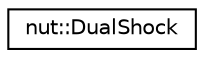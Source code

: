 digraph "クラス階層図"
{
 // LATEX_PDF_SIZE
  edge [fontname="Helvetica",fontsize="10",labelfontname="Helvetica",labelfontsize="10"];
  node [fontname="Helvetica",fontsize="10",shape=record];
  rankdir="LR";
  Node0 [label="nut::DualShock",height=0.2,width=0.4,color="black", fillcolor="white", style="filled",URL="$d6/de4/classnut_1_1_dual_shock.html",tooltip="DualshockをSBDBT5Vを通して受信するクラス"];
}
